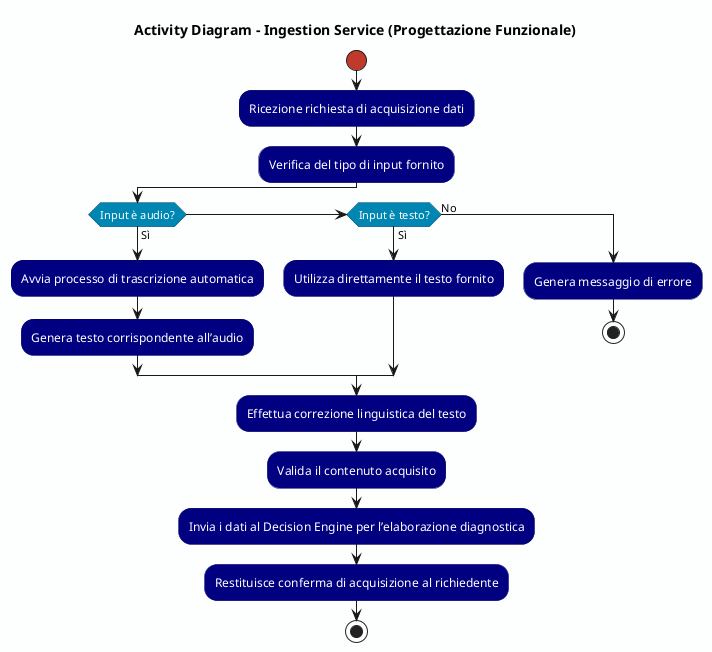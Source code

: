 @startuml activity_diagram_INGESTION
title Activity Diagram - Ingestion Service (Progettazione Funzionale)

skinparam backgroundColor #FDFEFE
skinparam activity {
  BackgroundColor #000080
  BorderColor #000060
  FontColor white
  DiamondBackgroundColor #0086b3
  DiamondBorderColor #004466
  StartColor #C0392B
  EndColor #C0392B
}

start

:Ricezione richiesta di acquisizione dati;

:Verifica del tipo di input fornito;

if (Input è audio?) then (Sì)
  :Avvia processo di trascrizione automatica;
  :Genera testo corrispondente all’audio;
elseif (Input è testo?) then (Sì)
  :Utilizza direttamente il testo fornito;
else (No)
  :Genera messaggio di errore;
  stop
endif

:Effettua correzione linguistica del testo;
:Valida il contenuto acquisito;

:Invia i dati al Decision Engine per l’elaborazione diagnostica;
:Restituisce conferma di acquisizione al richiedente;

stop
@enduml